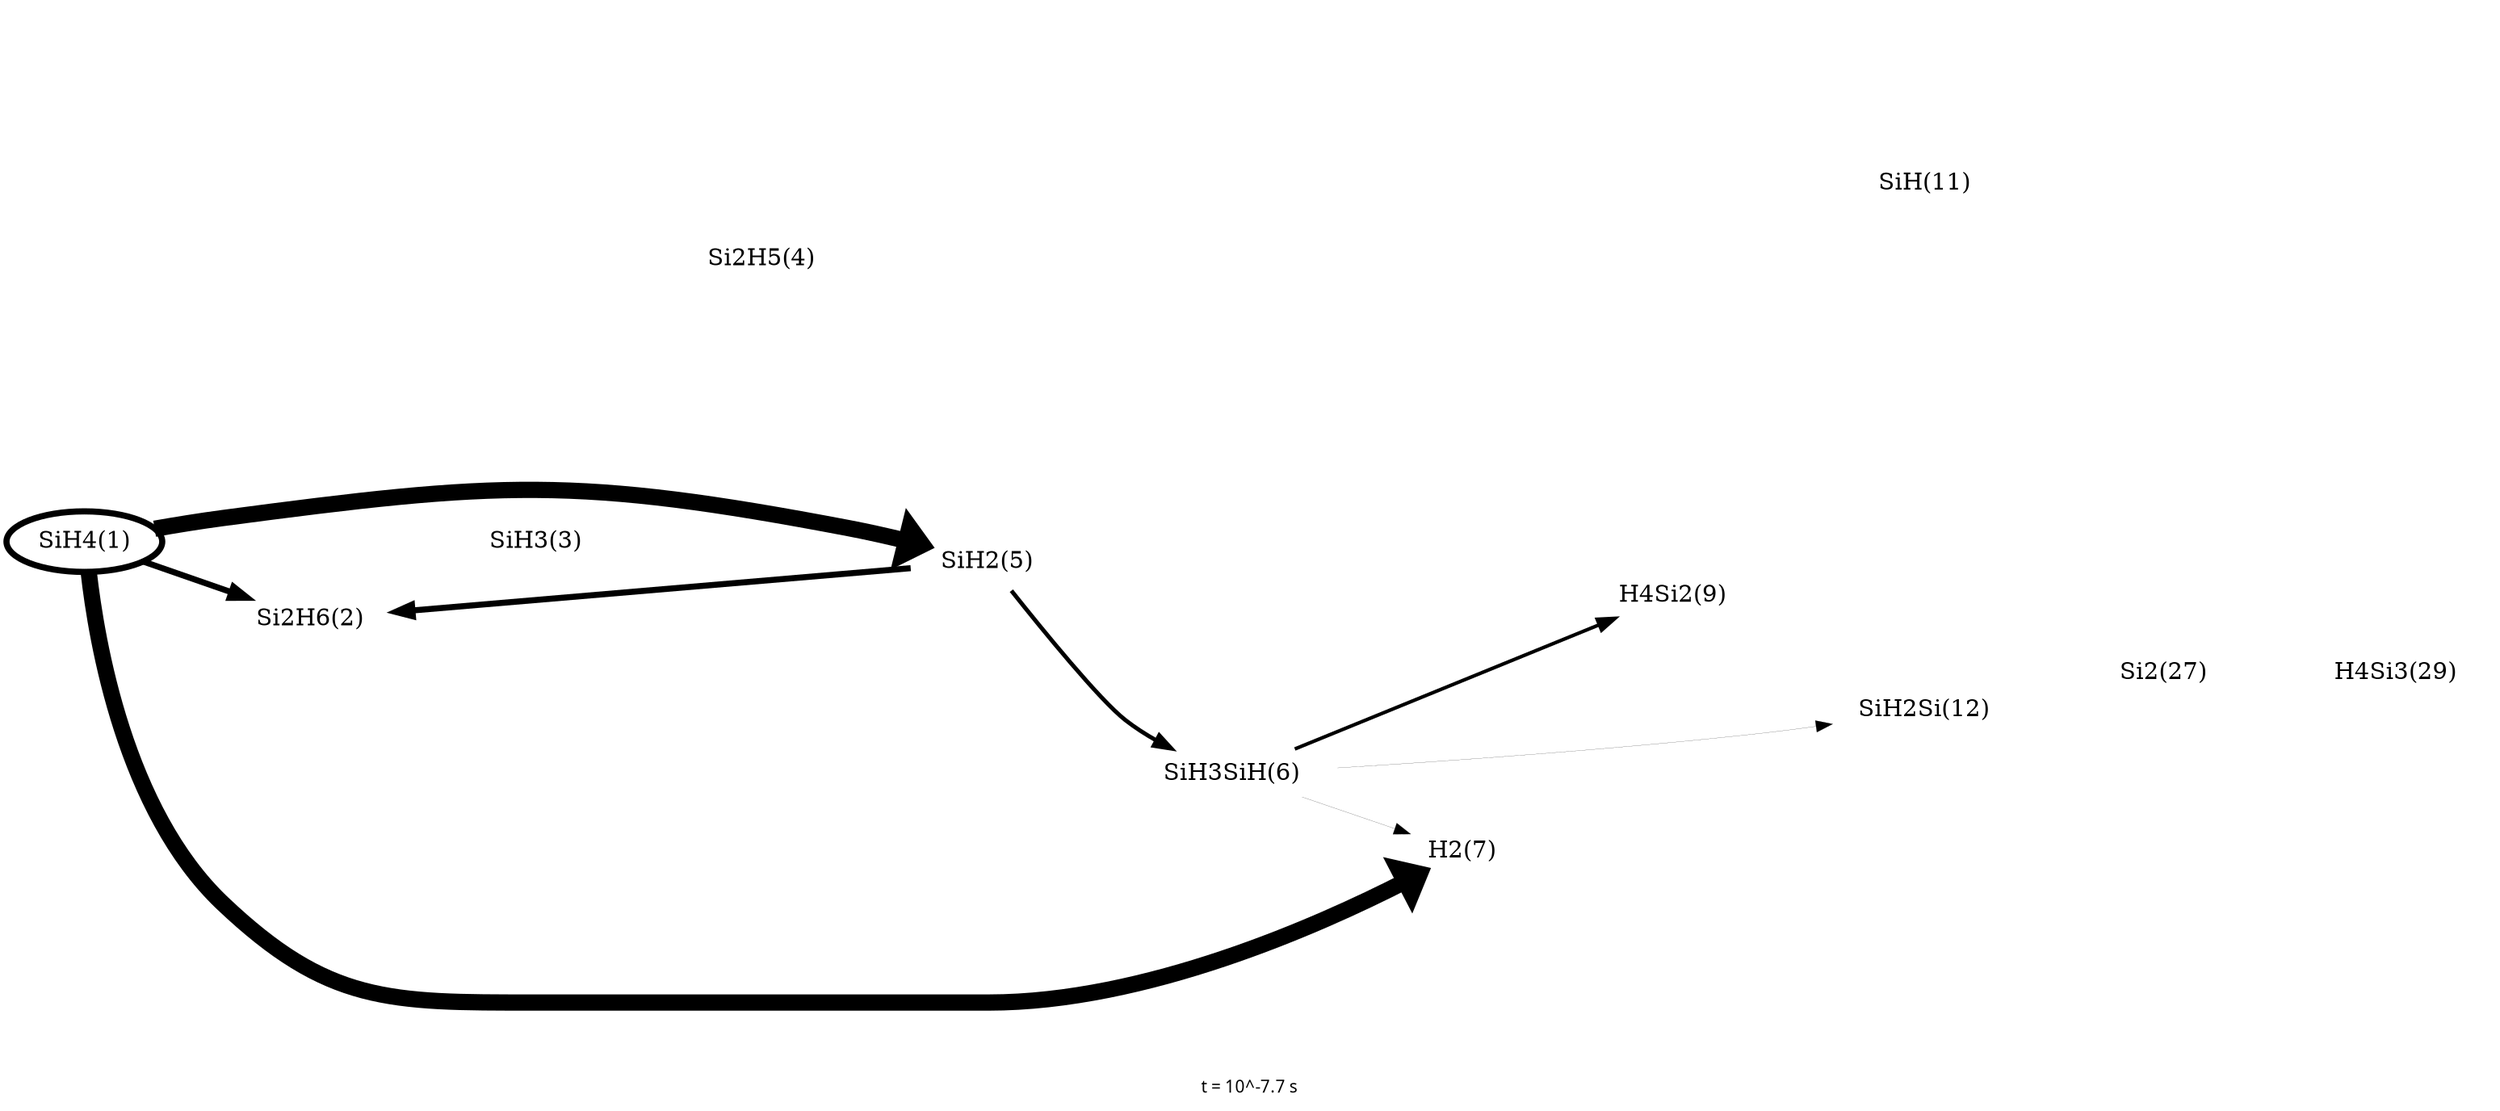 digraph flux_diagram {
	graph [bb="0,0,1286.5,649.41",
		fontname=sans,
		fontsize=10,
		label="t = 10^-7.7 s",
		lheight=0.14,
		lp="643.24,9",
		lwidth=0.76,
		overlap=false,
		rankdir=LR
	];
	node [label="\N"];
	"SiH4(1)"	 [height=0.5,
		penwidth=3.674,
		pos="38.602,331.41",
		width=1.0723];
	"H2(7)"	 [height=0.5,
		penwidth=0.0,
		pos="755.93,147.41",
		width=0.86741];
	"SiH4(1)" -> "H2(7)"	 [dir=forward,
		penwidth=9.675,
		pos="e,734.27,134.13 40.47,313.35 43.427,272.01 56.411,169.64 113.2,112.41 166.07,59.146 197.81,57.413 272.85,57.413 272.85,57.413 272.85,\
57.413 510.1,57.413 592.3,57.413 681.01,102.65 725.68,128.98"];
	"SiH2(5)"	 [height=0.5,
		penwidth=0.0,
		pos="509.1,321.41",
		width=1.0723];
	"SiH4(1)" -> "SiH2(5)"	 [dir=forward,
		penwidth=9.674,
		pos="e,475.67,330.58 74.322,338.62 86.572,341.01 100.47,343.53 113.2,345.41 254.48,366.34 294.52,368.72 434.5,340.41 444.69,338.35 455.57,\
335.76 465.76,333.16"];
	"Si2H6(2)"	 [height=0.5,
		penwidth=0.0,
		pos="156.23,285.41",
		width=1.1951];
	"SiH4(1)" -> "Si2H6(2)"	 [dir=forward,
		penwidth=3.601,
		pos="e,124.29,297.72 68.481,319.92 82.418,314.38 99.378,307.63 114.59,301.58"];
	"SiH3SiH(6)"	 [height=0.5,
		penwidth=0.0,
		pos="636.21,193.41",
		width=1.4583];
	"SiH4(1)" -> "SiH3SiH(6)"	 [dir=none,
		penwidth=0.0,
		pos="46.748,313.67 70.158,258.79 150.15,95.413 272.85,95.413 272.85,95.413 272.85,95.413 392.48,95.413 478.82,95.413 570.71,149.4 612.34,\
177.23"];
	"H4Si2(9)"	 [height=0.5,
		penwidth=0.0,
		pos="866.18,299.41",
		width=1.1951];
	"SiH4(1)" -> "H4Si2(9)"	 [dir=none,
		penwidth=0.0,
		pos="44.765,349.35 63.759,411.15 135.88,611.41 272.85,611.41 272.85,611.41 272.85,611.41 392.48,611.41 608.32,611.41 801.55,382.04 852.26,\
316.63"];
	"SiH3(3)"	 [height=0.5,
		penwidth=0.0,
		pos="273.85,331.41",
		width=1.0723];
	"SiH4(1)" -> "SiH3(3)"	 [dir=none,
		penwidth=0.0,
		pos="77.337,331.41 120.79,331.41 191.74,331.41 235.17,331.41"];
	"SiH(11)"	 [height=0.5,
		penwidth=0.0,
		pos="995.71,535.41",
		width=1.0694];
	"SiH4(1)" -> "SiH(11)"	 [dir=none,
		penwidth=0.0,
		pos="41.011,349.5 45.106,391.03 60.318,494.66 113.2,559.41 164.73,622.5 191.4,649.41 272.85,649.41 272.85,649.41 272.85,649.41 756.93,\
649.41 846.66,649.41 938.37,582.59 976.43,551.26"];
	"Si2H5(4)"	 [height=0.5,
		penwidth=0.0,
		pos="391.48,499.41",
		width=1.1951];
	"SiH4(1)" -> "Si2H5(4)"	 [dir=none,
		penwidth=0.0,
		pos="48.13,349.21 59.717,371.44 82.554,409.03 113.2,429.41 186.37,478.08 290.91,492.91 348.46,497.43"];
	"H4Si3(29)"	 [height=0.5,
		penwidth=0.0,
		pos="1239,253.41",
		width=1.3194];
	"SiH4(1)" -> "H4Si3(29)"	 [dir=none,
		penwidth=0.0,
		pos="42.078,313.21 49.931,258.13 75.976,94.767 113.2,58.413 165.46,7.3818 199.81,19.413 272.85,19.413 272.85,19.413 272.85,19.413 996.71,\
19.413 1120.7,19.413 1205.1,180.65 1230.2,235.44"];
	"H2(7)" -> "H4Si2(9)"	 [dir=none,
		penwidth=0.0,
		pos="768.72,163.97 789.33,192.9 831.69,252.38 852.74,281.94"];
	"SiH2Si(12)"	 [height=0.5,
		penwidth=0.0,
		pos="995.71,231.41",
		width=1.4028];
	"H2(7)" -> "SiH2Si(12)"	 [dir=none,
		penwidth=0.0,
		pos="786.7,150.64 818.04,154.72 868.39,163.26 909.21,179.41 932.31,188.55 956.28,203.71 972.94,215.31"];
	"SiH2(5)" -> "H2(7)"	 [dir=none,
		penwidth=0.0,
		pos="527.54,305.38 541.85,292.8 563.05,275.46 583.71,263.41 627.27,238.01 647.41,249.36 688.71,220.41 710.99,204.8 731.14,180.42 743.21,\
164.19"];
	"SiH2(5)" -> "SiH3SiH(6)"	 [dir=forward,
		penwidth=2.483,
		pos="e,606.91,208.47 520.72,303.95 533.76,283.45 557.41,249.25 583.71,225.41 588.15,221.38 593.17,217.56 598.29,214.05"];
	"SiH2(5)" -> "H4Si2(9)"	 [dir=none,
		penwidth=0.0,
		pos="547.43,319.1 614.2,314.96 753.62,306.33 823.45,302"];
	"SiH2(5)" -> "SiH(11)"	 [dir=none,
		penwidth=0.0,
		pos="531.44,336.1 545.83,345.67 565.47,358.07 583.71,367.41 721.1,437.78 895.03,500.86 964.27,524.99"];
	"SiH2(5)" -> "H4Si3(29)"	 [dir=none,
		penwidth=0.0,
		pos="546.85,325.54 611.25,332.4 748.72,345.41 865.18,345.41 865.18,345.41 865.18,345.41 996.71,345.41 1081.4,345.41 1172.6,295.27 1214.5,\
269.02"];
	"SiH2(5)" -> "SiH2Si(12)"	 [dir=none,
		penwidth=0.0,
		pos="544.52,314.25 556.87,311.72 570.9,308.89 583.71,306.41 716.7,280.73 874.38,252.61 949.95,239.27"];
	"Si2H6(2)" -> "H2(7)"	 [dir=none,
		penwidth=0.0,
		pos="185.88,272.33 253.4,242.36 428.5,169.5 583.71,146.41 632.81,139.11 690.72,141.76 725.04,144.49"];
	"Si2H6(2)" -> "SiH2(5)"	 [dir=back,
		penwidth=3.601,
		pos="s,198.16,289.61 208.29,290.65 279.82,297.99 408.14,311.16 471.14,317.62"];
	"Si2H6(2)" -> "SiH3SiH(6)"	 [dir=none,
		penwidth=0.0,
		pos="195.8,277.82 254.9,266.21 371.46,243.38 470.5,224.41 510.8,216.7 556.67,208.08 589.75,201.89"];
	"Si2H6(2)" -> "SiH3(3)"	 [dir=none,
		penwidth=0.0,
		pos="187.91,297.62 205.3,304.54 226.94,313.15 244.02,319.94"];
	"Si2H6(2)" -> "Si2H5(4)"	 [dir=none,
		penwidth=0.0,
		pos="173.54,302.12 205.86,334.96 280.78,409.74 348.46,467.41 355.02,473 362.42,478.8 369.17,483.9"];
	"SiH3SiH(6)" -> "H2(7)"	 [dir=forward,
		penwidth=0.091,
		pos="e,729.7,157.27 671.57,179.98 686.83,174.02 704.75,167.02 720.07,161.04"];
	"SiH3SiH(6)" -> "H4Si2(9)"	 [dir=forward,
		penwidth=2.104,
		pos="e,836.85,286.24 668.43,207.93 709.9,227.21 783.07,261.23 827.54,281.91"];
	"SiH3SiH(6)" -> "SiH(11)"	 [dir=none,
		penwidth=0.0,
		pos="654.93,210.37 716.08,268.87 917.7,461.74 977.71,519.15"];
	"SiH3SiH(6)" -> "SiH2Si(12)"	 [dir=forward,
		penwidth=0.091,
		pos="e,949.98,223.45 687.96,196.76 742.68,200.63 832.3,207.74 909.21,217.41 919.17,218.67 929.75,220.22 939.95,221.83"];
	"H4Si2(9)" -> "SiH(11)"	 [dir=none,
		penwidth=0.0,
		pos="878.04,316.78 886.72,330.83 899.07,351.21 909.21,369.41 938.86,422.66 971.07,487.22 986.09,517.77"];
	"H4Si2(9)" -> "H4Si3(29)"	 [dir=none,
		penwidth=0.0,
		pos="909.62,299.92 966.22,299.84 1069.3,297.08 1155.5,280.41 1172.2,277.18 1190.2,271.54 1205.2,266.25"];
	"H4Si2(9)" -> "SiH2Si(12)"	 [dir=none,
		penwidth=0.0,
		pos="893.61,285.32 914.91,273.96 944.8,258.03 966.55,246.43"];
	"SiH3(3)" -> "H2(7)"	 [dir=none,
		penwidth=0.0,
		pos="290.63,315.08 304.8,301.1 326.66,281.1 348.46,267.41 444.82,206.91 473.69,195.45 583.71,166.41 631.86,153.71 689.8,149.49 724.44,\
148.1"];
	"SiH3(3)" -> "SiH2(5)"	 [dir=none,
		penwidth=0.0,
		pos="312.33,329.81 355.73,327.95 426.81,324.9 470.33,323.03"];
	"SiH3(3)" -> "SiH3SiH(6)"	 [dir=none,
		penwidth=0.0,
		pos="304.34,320.12 370.4,294.82 529.99,233.71 600.6,206.67"];
	"SiH3(3)" -> "H4Si2(9)"	 [dir=none,
		penwidth=0.0,
		pos="311.12,336.26 323,337.74 336.28,339.27 348.46,340.41 542.78,358.65 595.48,357.21 787.16,320.41 801.62,317.64 817.35,313.6 830.87,\
309.81"];
	"SiH3(3)" -> "SiH(11)"	 [dir=none,
		penwidth=0.0,
		pos="275.49,349.52 277.98,389.26 290.05,483.98 348.46,526.41 542.95,667.72 864.54,578.81 964.27,546.05"];
	"SiH3(3)" -> "Si2H5(4)"	 [dir=none,
		penwidth=0.0,
		pos="296.29,346.29 302.16,351.2 308.1,357.04 312.46,363.41 340.05,403.8 319.77,427.79 348.46,467.41 353.19,473.95 359.63,479.77 366.05,\
484.6"];
	"Si2H5(4)" -> "SiH2(5)"	 [dir=none,
		penwidth=0.0,
		pos="403.78,482.02 425.94,447.9 474.87,372.58 496.93,338.61"];
	"Si2H5(4)" -> "SiH(11)"	 [dir=none,
		penwidth=0.0,
		pos="431.67,506.28 444.05,508.22 457.82,510.15 470.5,511.41 652.27,529.5 870.87,533.98 957.11,535.07"];
	"Si2H5(4)" -> "SiH2Si(12)"	 [dir=none,
		penwidth=0.0,
		pos="432.1,493.27 522.9,477.76 750.4,430.58 909.21,326.41 940.93,305.6 968.42,270.21 983.18,249"];
	"SiH2Si(12)" -> "H4Si3(29)"	 [dir=none,
		penwidth=0.0,
		pos="1043.5,225.32 1075.3,222.31 1118.2,220.46 1155.5,226.41 1172.6,229.14 1191,234.87 1206,240.35"];
	"Si2(27)"	 [height=0.5,
		penwidth=0.0,
		pos="1118.8,253.41",
		width=1.0177];
	"SiH2Si(12)" -> "Si2(27)"	 [dir=none,
		penwidth=0.0,
		pos="1041.1,239.48 1055.3,242.06 1070.8,244.86 1084.1,247.28"];
	"Si2(27)" -> "H4Si3(29)"	 [dir=none,
		penwidth=0.0,
		pos="1155.6,253.41 1166.9,253.41 1179.5,253.41 1191.4,253.41"];
}
